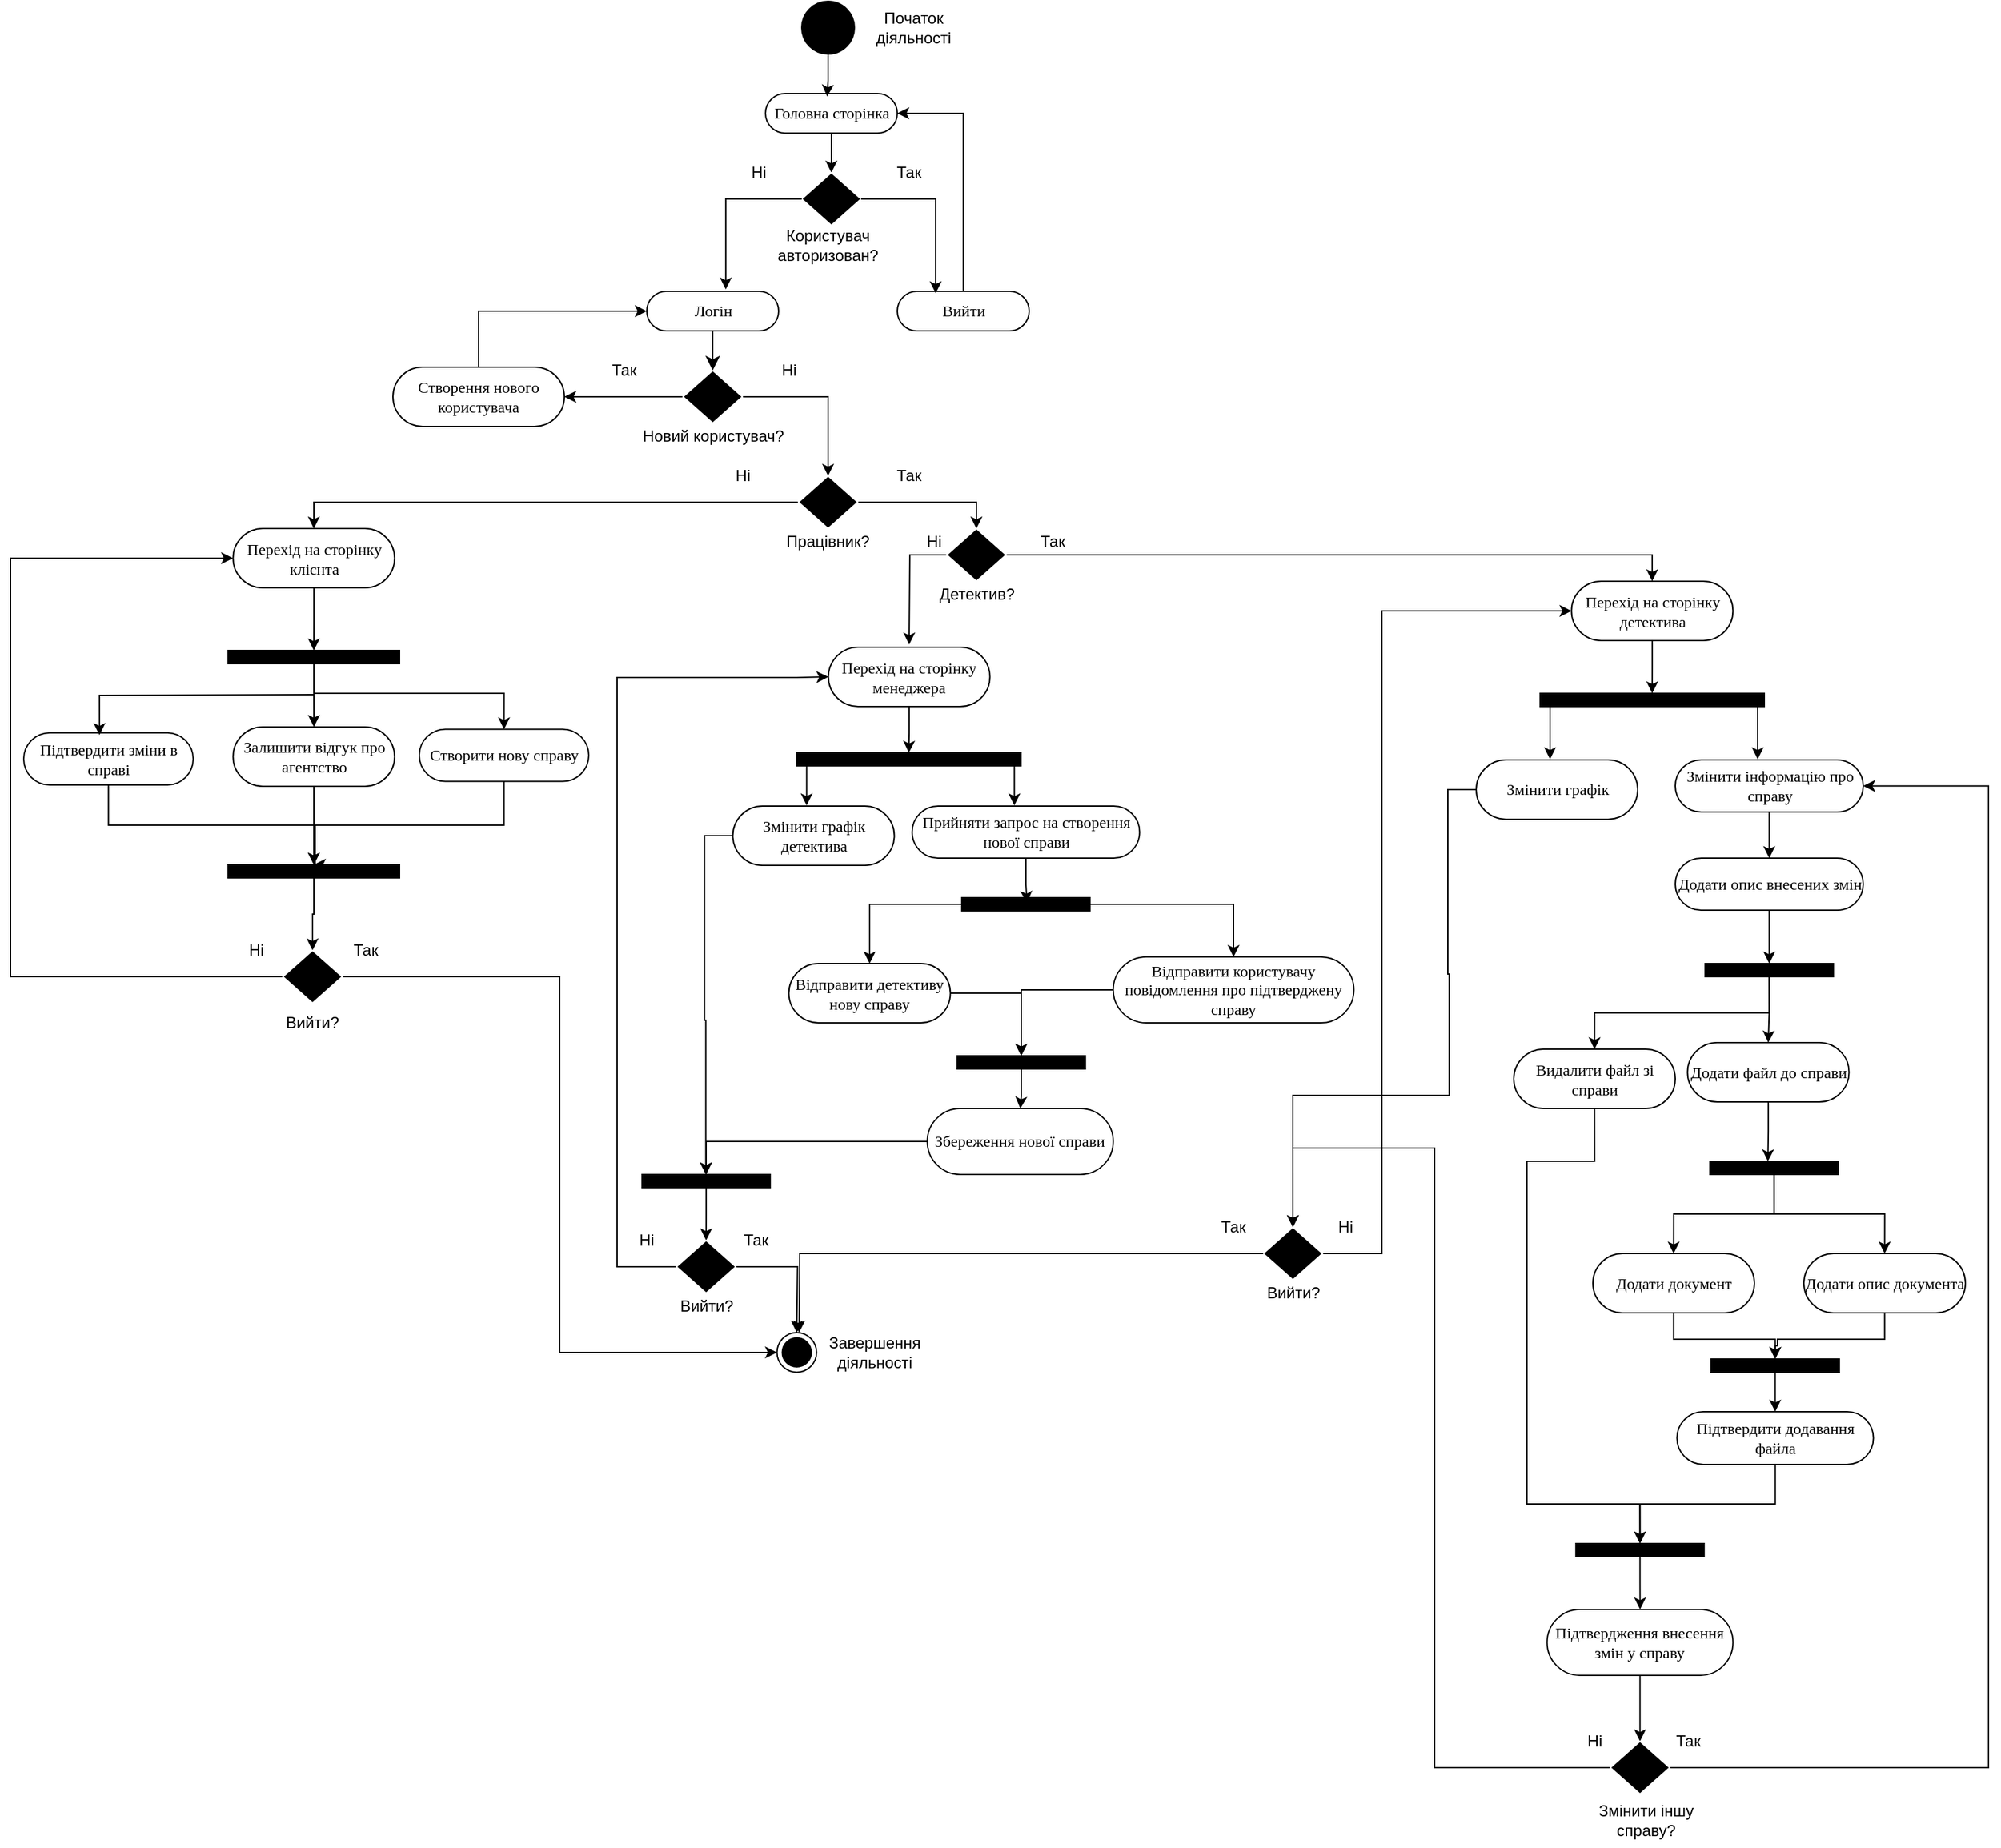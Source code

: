 <mxfile version="24.8.3">
  <diagram name="Page-1" id="0783ab3e-0a74-02c8-0abd-f7b4e66b4bec">
    <mxGraphModel dx="2045" dy="645" grid="1" gridSize="10" guides="1" tooltips="1" connect="1" arrows="1" fold="1" page="1" pageScale="1" pageWidth="850" pageHeight="1100" background="none" math="0" shadow="0">
      <root>
        <mxCell id="0" />
        <mxCell id="1" parent="0" />
        <mxCell id="qV8y6y5Pa5aJ0l34UHgQ-83" style="edgeStyle=orthogonalEdgeStyle;rounded=0;orthogonalLoop=1;jettySize=auto;html=1;entryX=0.5;entryY=0;entryDx=0;entryDy=0;" edge="1" parent="1" source="qV8y6y5Pa5aJ0l34UHgQ-4" target="qV8y6y5Pa5aJ0l34UHgQ-81">
          <mxGeometry relative="1" as="geometry" />
        </mxCell>
        <mxCell id="qV8y6y5Pa5aJ0l34UHgQ-85" style="edgeStyle=orthogonalEdgeStyle;rounded=0;orthogonalLoop=1;jettySize=auto;html=1;entryX=0.5;entryY=0;entryDx=0;entryDy=0;" edge="1" parent="1" source="qV8y6y5Pa5aJ0l34UHgQ-4" target="qV8y6y5Pa5aJ0l34UHgQ-84">
          <mxGeometry relative="1" as="geometry" />
        </mxCell>
        <mxCell id="qV8y6y5Pa5aJ0l34UHgQ-4" value="" style="whiteSpace=wrap;html=1;rounded=0;shadow=0;comic=0;labelBackgroundColor=none;strokeWidth=1;fillColor=#000000;fontFamily=Verdana;fontSize=12;align=center;rotation=0;" vertex="1" parent="1">
          <mxGeometry x="501.38" y="680" width="97.25" height="10" as="geometry" />
        </mxCell>
        <mxCell id="qV8y6y5Pa5aJ0l34UHgQ-24" value="" style="ellipse;whiteSpace=wrap;html=1;rounded=0;shadow=0;comic=0;labelBackgroundColor=none;strokeWidth=1;fillColor=#000000;fontFamily=Verdana;fontSize=12;align=center;" vertex="1" parent="1">
          <mxGeometry x="380" width="40" height="40" as="geometry" />
        </mxCell>
        <mxCell id="qV8y6y5Pa5aJ0l34UHgQ-25" value="Логін" style="rounded=1;whiteSpace=wrap;html=1;shadow=0;comic=0;labelBackgroundColor=none;strokeWidth=1;fontFamily=Verdana;fontSize=12;align=center;arcSize=50;" vertex="1" parent="1">
          <mxGeometry x="262.5" y="220" width="100" height="30" as="geometry" />
        </mxCell>
        <mxCell id="qV8y6y5Pa5aJ0l34UHgQ-59" style="edgeStyle=orthogonalEdgeStyle;rounded=0;orthogonalLoop=1;jettySize=auto;html=1;entryX=1;entryY=0.5;entryDx=0;entryDy=0;endArrow=classic;endFill=1;" edge="1" parent="1" source="qV8y6y5Pa5aJ0l34UHgQ-30" target="qV8y6y5Pa5aJ0l34UHgQ-58">
          <mxGeometry relative="1" as="geometry" />
        </mxCell>
        <mxCell id="qV8y6y5Pa5aJ0l34UHgQ-62" style="edgeStyle=orthogonalEdgeStyle;rounded=0;orthogonalLoop=1;jettySize=auto;html=1;entryX=0.5;entryY=0;entryDx=0;entryDy=0;" edge="1" parent="1" source="qV8y6y5Pa5aJ0l34UHgQ-30" target="qV8y6y5Pa5aJ0l34UHgQ-57">
          <mxGeometry relative="1" as="geometry" />
        </mxCell>
        <mxCell id="qV8y6y5Pa5aJ0l34UHgQ-30" value="" style="rhombus;whiteSpace=wrap;html=1;fillColor=#000000;strokeColor=#FFFFFF;" vertex="1" parent="1">
          <mxGeometry x="290" y="280" width="45" height="40" as="geometry" />
        </mxCell>
        <mxCell id="qV8y6y5Pa5aJ0l34UHgQ-35" value="" style="edgeStyle=segmentEdgeStyle;endArrow=classic;html=1;curved=0;rounded=0;endSize=8;startSize=8;endFill=1;entryX=0.5;entryY=0;entryDx=0;entryDy=0;exitX=0.5;exitY=1;exitDx=0;exitDy=0;" edge="1" parent="1" source="qV8y6y5Pa5aJ0l34UHgQ-25" target="qV8y6y5Pa5aJ0l34UHgQ-30">
          <mxGeometry width="50" height="50" relative="1" as="geometry">
            <mxPoint x="420" y="160" as="sourcePoint" />
            <mxPoint x="420" y="220" as="targetPoint" />
          </mxGeometry>
        </mxCell>
        <mxCell id="qV8y6y5Pa5aJ0l34UHgQ-36" value="Новий користувач?" style="rounded=0;whiteSpace=wrap;html=1;fillColor=none;strokeColor=none;" vertex="1" parent="1">
          <mxGeometry x="257.5" y="320" width="110" height="20" as="geometry" />
        </mxCell>
        <mxCell id="qV8y6y5Pa5aJ0l34UHgQ-52" style="edgeStyle=orthogonalEdgeStyle;rounded=0;orthogonalLoop=1;jettySize=auto;html=1;entryX=0.5;entryY=0;entryDx=0;entryDy=0;" edge="1" parent="1" source="qV8y6y5Pa5aJ0l34UHgQ-38" target="qV8y6y5Pa5aJ0l34UHgQ-46">
          <mxGeometry relative="1" as="geometry" />
        </mxCell>
        <mxCell id="qV8y6y5Pa5aJ0l34UHgQ-38" value="Головна сторінка" style="rounded=1;whiteSpace=wrap;html=1;shadow=0;comic=0;labelBackgroundColor=none;strokeWidth=1;fontFamily=Verdana;fontSize=12;align=center;arcSize=50;" vertex="1" parent="1">
          <mxGeometry x="352.5" y="70" width="100" height="30" as="geometry" />
        </mxCell>
        <mxCell id="qV8y6y5Pa5aJ0l34UHgQ-41" style="edgeStyle=orthogonalEdgeStyle;rounded=0;orthogonalLoop=1;jettySize=auto;html=1;entryX=0.468;entryY=0.076;entryDx=0;entryDy=0;entryPerimeter=0;endArrow=classic;endFill=1;" edge="1" parent="1" source="qV8y6y5Pa5aJ0l34UHgQ-24" target="qV8y6y5Pa5aJ0l34UHgQ-38">
          <mxGeometry relative="1" as="geometry" />
        </mxCell>
        <mxCell id="qV8y6y5Pa5aJ0l34UHgQ-43" style="edgeStyle=orthogonalEdgeStyle;rounded=0;orthogonalLoop=1;jettySize=auto;html=1;entryX=1;entryY=0.5;entryDx=0;entryDy=0;endArrow=classic;endFill=1;" edge="1" parent="1" source="qV8y6y5Pa5aJ0l34UHgQ-42" target="qV8y6y5Pa5aJ0l34UHgQ-38">
          <mxGeometry relative="1" as="geometry" />
        </mxCell>
        <mxCell id="qV8y6y5Pa5aJ0l34UHgQ-42" value="Вийти" style="rounded=1;whiteSpace=wrap;html=1;shadow=0;comic=0;labelBackgroundColor=none;strokeWidth=1;fontFamily=Verdana;fontSize=12;align=center;arcSize=50;" vertex="1" parent="1">
          <mxGeometry x="452.5" y="220" width="100" height="30" as="geometry" />
        </mxCell>
        <mxCell id="qV8y6y5Pa5aJ0l34UHgQ-46" value="" style="rhombus;whiteSpace=wrap;html=1;fillColor=#000000;strokeColor=#FFFFFF;" vertex="1" parent="1">
          <mxGeometry x="380" y="130" width="45" height="40" as="geometry" />
        </mxCell>
        <mxCell id="qV8y6y5Pa5aJ0l34UHgQ-47" value="Користувач авторизован?" style="rounded=0;whiteSpace=wrap;html=1;fillColor=none;strokeColor=none;" vertex="1" parent="1">
          <mxGeometry x="345" y="170" width="110" height="30" as="geometry" />
        </mxCell>
        <mxCell id="qV8y6y5Pa5aJ0l34UHgQ-50" style="edgeStyle=orthogonalEdgeStyle;rounded=0;orthogonalLoop=1;jettySize=auto;html=1;entryX=0.291;entryY=0.048;entryDx=0;entryDy=0;entryPerimeter=0;" edge="1" parent="1" source="qV8y6y5Pa5aJ0l34UHgQ-46" target="qV8y6y5Pa5aJ0l34UHgQ-42">
          <mxGeometry relative="1" as="geometry" />
        </mxCell>
        <mxCell id="qV8y6y5Pa5aJ0l34UHgQ-51" style="edgeStyle=orthogonalEdgeStyle;rounded=0;orthogonalLoop=1;jettySize=auto;html=1;exitX=0;exitY=0.5;exitDx=0;exitDy=0;entryX=0.599;entryY=-0.048;entryDx=0;entryDy=0;entryPerimeter=0;" edge="1" parent="1" source="qV8y6y5Pa5aJ0l34UHgQ-46" target="qV8y6y5Pa5aJ0l34UHgQ-25">
          <mxGeometry relative="1" as="geometry" />
        </mxCell>
        <mxCell id="qV8y6y5Pa5aJ0l34UHgQ-53" value="Так" style="rounded=0;whiteSpace=wrap;html=1;fillColor=none;strokeColor=none;" vertex="1" parent="1">
          <mxGeometry x="227.5" y="270" width="35" height="20" as="geometry" />
        </mxCell>
        <mxCell id="qV8y6y5Pa5aJ0l34UHgQ-56" value="Ні" style="rounded=0;whiteSpace=wrap;html=1;fillColor=none;strokeColor=none;" vertex="1" parent="1">
          <mxGeometry x="330" y="120" width="35" height="20" as="geometry" />
        </mxCell>
        <mxCell id="qV8y6y5Pa5aJ0l34UHgQ-67" style="edgeStyle=orthogonalEdgeStyle;rounded=0;orthogonalLoop=1;jettySize=auto;html=1;entryX=0.5;entryY=0;entryDx=0;entryDy=0;" edge="1" parent="1" source="qV8y6y5Pa5aJ0l34UHgQ-57" target="qV8y6y5Pa5aJ0l34UHgQ-66">
          <mxGeometry relative="1" as="geometry" />
        </mxCell>
        <mxCell id="qV8y6y5Pa5aJ0l34UHgQ-116" style="edgeStyle=orthogonalEdgeStyle;rounded=0;orthogonalLoop=1;jettySize=auto;html=1;entryX=0.5;entryY=0;entryDx=0;entryDy=0;" edge="1" parent="1" source="qV8y6y5Pa5aJ0l34UHgQ-57" target="qV8y6y5Pa5aJ0l34UHgQ-121">
          <mxGeometry relative="1" as="geometry">
            <mxPoint x="-105" y="420" as="targetPoint" />
          </mxGeometry>
        </mxCell>
        <mxCell id="qV8y6y5Pa5aJ0l34UHgQ-57" value="" style="rhombus;whiteSpace=wrap;html=1;fillColor=#000000;strokeColor=#FFFFFF;" vertex="1" parent="1">
          <mxGeometry x="377.5" y="360" width="45" height="40" as="geometry" />
        </mxCell>
        <mxCell id="qV8y6y5Pa5aJ0l34UHgQ-65" style="edgeStyle=orthogonalEdgeStyle;rounded=0;orthogonalLoop=1;jettySize=auto;html=1;entryX=0;entryY=0.5;entryDx=0;entryDy=0;" edge="1" parent="1" source="qV8y6y5Pa5aJ0l34UHgQ-58" target="qV8y6y5Pa5aJ0l34UHgQ-25">
          <mxGeometry relative="1" as="geometry">
            <Array as="points">
              <mxPoint x="135" y="235" />
            </Array>
          </mxGeometry>
        </mxCell>
        <mxCell id="qV8y6y5Pa5aJ0l34UHgQ-58" value="Створення нового користувача" style="rounded=1;whiteSpace=wrap;html=1;shadow=0;comic=0;labelBackgroundColor=none;strokeWidth=1;fontFamily=Verdana;fontSize=12;align=center;arcSize=50;" vertex="1" parent="1">
          <mxGeometry x="70" y="277.5" width="130" height="45" as="geometry" />
        </mxCell>
        <mxCell id="qV8y6y5Pa5aJ0l34UHgQ-60" value="Так" style="rounded=0;whiteSpace=wrap;html=1;fillColor=none;strokeColor=none;" vertex="1" parent="1">
          <mxGeometry x="444" y="120" width="35" height="20" as="geometry" />
        </mxCell>
        <mxCell id="qV8y6y5Pa5aJ0l34UHgQ-61" value="Ні" style="rounded=0;whiteSpace=wrap;html=1;fillColor=none;strokeColor=none;" vertex="1" parent="1">
          <mxGeometry x="352.5" y="270" width="35" height="20" as="geometry" />
        </mxCell>
        <mxCell id="qV8y6y5Pa5aJ0l34UHgQ-63" value="Працівник?" style="rounded=0;whiteSpace=wrap;html=1;fillColor=none;strokeColor=none;" vertex="1" parent="1">
          <mxGeometry x="345" y="400" width="110" height="20" as="geometry" />
        </mxCell>
        <mxCell id="qV8y6y5Pa5aJ0l34UHgQ-74" style="edgeStyle=orthogonalEdgeStyle;rounded=0;orthogonalLoop=1;jettySize=auto;html=1;exitX=0;exitY=0.5;exitDx=0;exitDy=0;entryX=0.5;entryY=0;entryDx=0;entryDy=0;" edge="1" parent="1" source="qV8y6y5Pa5aJ0l34UHgQ-66">
          <mxGeometry relative="1" as="geometry">
            <mxPoint x="461.5" y="488" as="targetPoint" />
          </mxGeometry>
        </mxCell>
        <mxCell id="qV8y6y5Pa5aJ0l34UHgQ-126" style="edgeStyle=orthogonalEdgeStyle;rounded=0;orthogonalLoop=1;jettySize=auto;html=1;exitX=1;exitY=0.5;exitDx=0;exitDy=0;entryX=0.5;entryY=0;entryDx=0;entryDy=0;" edge="1" parent="1" source="qV8y6y5Pa5aJ0l34UHgQ-66" target="qV8y6y5Pa5aJ0l34UHgQ-125">
          <mxGeometry relative="1" as="geometry" />
        </mxCell>
        <mxCell id="qV8y6y5Pa5aJ0l34UHgQ-66" value="" style="rhombus;whiteSpace=wrap;html=1;fillColor=#000000;strokeColor=#FFFFFF;" vertex="1" parent="1">
          <mxGeometry x="490" y="400" width="45" height="40" as="geometry" />
        </mxCell>
        <mxCell id="qV8y6y5Pa5aJ0l34UHgQ-68" value="Детектив?" style="rounded=0;whiteSpace=wrap;html=1;fillColor=none;strokeColor=none;" vertex="1" parent="1">
          <mxGeometry x="457.5" y="440" width="110" height="20" as="geometry" />
        </mxCell>
        <mxCell id="qV8y6y5Pa5aJ0l34UHgQ-70" value="Так" style="rounded=0;whiteSpace=wrap;html=1;fillColor=none;strokeColor=none;" vertex="1" parent="1">
          <mxGeometry x="444" y="350" width="35" height="20" as="geometry" />
        </mxCell>
        <mxCell id="qV8y6y5Pa5aJ0l34UHgQ-71" value="Ні" style="rounded=0;whiteSpace=wrap;html=1;fillColor=none;strokeColor=none;" vertex="1" parent="1">
          <mxGeometry x="317.5" y="350" width="35" height="20" as="geometry" />
        </mxCell>
        <mxCell id="qV8y6y5Pa5aJ0l34UHgQ-72" value="Ні" style="rounded=0;whiteSpace=wrap;html=1;fillColor=none;strokeColor=none;" vertex="1" parent="1">
          <mxGeometry x="462.88" y="400" width="35" height="20" as="geometry" />
        </mxCell>
        <mxCell id="qV8y6y5Pa5aJ0l34UHgQ-73" value="Так" style="rounded=0;whiteSpace=wrap;html=1;fillColor=none;strokeColor=none;" vertex="1" parent="1">
          <mxGeometry x="552.5" y="400" width="35" height="20" as="geometry" />
        </mxCell>
        <mxCell id="qV8y6y5Pa5aJ0l34UHgQ-76" value="" style="endArrow=classic;html=1;rounded=0;" edge="1" parent="1">
          <mxGeometry width="50" height="50" relative="1" as="geometry">
            <mxPoint x="383.75" y="570" as="sourcePoint" />
            <mxPoint x="383.75" y="610" as="targetPoint" />
          </mxGeometry>
        </mxCell>
        <mxCell id="qV8y6y5Pa5aJ0l34UHgQ-77" value="" style="endArrow=classic;html=1;rounded=0;" edge="1" parent="1">
          <mxGeometry width="50" height="50" relative="1" as="geometry">
            <mxPoint x="541.25" y="570" as="sourcePoint" />
            <mxPoint x="541.25" y="610" as="targetPoint" />
          </mxGeometry>
        </mxCell>
        <mxCell id="qV8y6y5Pa5aJ0l34UHgQ-78" value="Прийняти запрос на створення нової справи" style="rounded=1;whiteSpace=wrap;html=1;shadow=0;comic=0;labelBackgroundColor=none;strokeWidth=1;fontFamily=Verdana;fontSize=12;align=center;arcSize=50;" vertex="1" parent="1">
          <mxGeometry x="463.75" y="610.5" width="172.5" height="39.5" as="geometry" />
        </mxCell>
        <mxCell id="qV8y6y5Pa5aJ0l34UHgQ-105" style="edgeStyle=orthogonalEdgeStyle;rounded=0;orthogonalLoop=1;jettySize=auto;html=1;" edge="1" parent="1" source="qV8y6y5Pa5aJ0l34UHgQ-80" target="qV8y6y5Pa5aJ0l34UHgQ-102">
          <mxGeometry relative="1" as="geometry">
            <Array as="points">
              <mxPoint x="306.25" y="633" />
              <mxPoint x="306.25" y="773" />
              <mxPoint x="307.25" y="773" />
            </Array>
          </mxGeometry>
        </mxCell>
        <mxCell id="qV8y6y5Pa5aJ0l34UHgQ-80" value="Змінити графік детектива" style="rounded=1;whiteSpace=wrap;html=1;shadow=0;comic=0;labelBackgroundColor=none;strokeWidth=1;fontFamily=Verdana;fontSize=12;align=center;arcSize=50;" vertex="1" parent="1">
          <mxGeometry x="327.75" y="610.5" width="122.5" height="45" as="geometry" />
        </mxCell>
        <mxCell id="qV8y6y5Pa5aJ0l34UHgQ-88" style="edgeStyle=orthogonalEdgeStyle;rounded=0;orthogonalLoop=1;jettySize=auto;html=1;entryX=0.5;entryY=0;entryDx=0;entryDy=0;" edge="1" parent="1" source="qV8y6y5Pa5aJ0l34UHgQ-81" target="qV8y6y5Pa5aJ0l34UHgQ-87">
          <mxGeometry relative="1" as="geometry" />
        </mxCell>
        <mxCell id="qV8y6y5Pa5aJ0l34UHgQ-81" value="Відправити детективу нову справу" style="rounded=1;whiteSpace=wrap;html=1;shadow=0;comic=0;labelBackgroundColor=none;strokeWidth=1;fontFamily=Verdana;fontSize=12;align=center;arcSize=50;" vertex="1" parent="1">
          <mxGeometry x="370.25" y="730" width="122.5" height="45" as="geometry" />
        </mxCell>
        <mxCell id="qV8y6y5Pa5aJ0l34UHgQ-82" style="edgeStyle=orthogonalEdgeStyle;rounded=0;orthogonalLoop=1;jettySize=auto;html=1;entryX=0.508;entryY=0.4;entryDx=0;entryDy=0;entryPerimeter=0;" edge="1" parent="1" source="qV8y6y5Pa5aJ0l34UHgQ-78" target="qV8y6y5Pa5aJ0l34UHgQ-4">
          <mxGeometry relative="1" as="geometry" />
        </mxCell>
        <mxCell id="qV8y6y5Pa5aJ0l34UHgQ-90" style="edgeStyle=orthogonalEdgeStyle;rounded=0;orthogonalLoop=1;jettySize=auto;html=1;entryX=0.5;entryY=0;entryDx=0;entryDy=0;" edge="1" parent="1" source="qV8y6y5Pa5aJ0l34UHgQ-84" target="qV8y6y5Pa5aJ0l34UHgQ-87">
          <mxGeometry relative="1" as="geometry" />
        </mxCell>
        <mxCell id="qV8y6y5Pa5aJ0l34UHgQ-84" value="Відправити користувачу повідомлення про підтверджену справу" style="rounded=1;whiteSpace=wrap;html=1;shadow=0;comic=0;labelBackgroundColor=none;strokeWidth=1;fontFamily=Verdana;fontSize=12;align=center;arcSize=50;" vertex="1" parent="1">
          <mxGeometry x="616.25" y="725" width="182.5" height="50" as="geometry" />
        </mxCell>
        <mxCell id="qV8y6y5Pa5aJ0l34UHgQ-97" style="edgeStyle=orthogonalEdgeStyle;rounded=0;orthogonalLoop=1;jettySize=auto;html=1;entryX=0.5;entryY=0;entryDx=0;entryDy=0;" edge="1" parent="1" source="qV8y6y5Pa5aJ0l34UHgQ-102" target="qV8y6y5Pa5aJ0l34UHgQ-93">
          <mxGeometry relative="1" as="geometry" />
        </mxCell>
        <mxCell id="qV8y6y5Pa5aJ0l34UHgQ-86" value="Збереження нової справи" style="rounded=1;whiteSpace=wrap;html=1;shadow=0;comic=0;labelBackgroundColor=none;strokeWidth=1;fontFamily=Verdana;fontSize=12;align=center;arcSize=50;" vertex="1" parent="1">
          <mxGeometry x="475.25" y="840" width="141" height="50" as="geometry" />
        </mxCell>
        <mxCell id="qV8y6y5Pa5aJ0l34UHgQ-91" style="edgeStyle=orthogonalEdgeStyle;rounded=0;orthogonalLoop=1;jettySize=auto;html=1;" edge="1" parent="1" source="qV8y6y5Pa5aJ0l34UHgQ-87" target="qV8y6y5Pa5aJ0l34UHgQ-86">
          <mxGeometry relative="1" as="geometry" />
        </mxCell>
        <mxCell id="qV8y6y5Pa5aJ0l34UHgQ-87" value="" style="whiteSpace=wrap;html=1;rounded=0;shadow=0;comic=0;labelBackgroundColor=none;strokeWidth=1;fillColor=#000000;fontFamily=Verdana;fontSize=12;align=center;rotation=0;" vertex="1" parent="1">
          <mxGeometry x="497.88" y="800" width="97.25" height="10" as="geometry" />
        </mxCell>
        <mxCell id="qV8y6y5Pa5aJ0l34UHgQ-98" style="edgeStyle=orthogonalEdgeStyle;rounded=0;orthogonalLoop=1;jettySize=auto;html=1;" edge="1" parent="1" source="qV8y6y5Pa5aJ0l34UHgQ-93">
          <mxGeometry relative="1" as="geometry">
            <mxPoint x="376.25" y="1010" as="targetPoint" />
          </mxGeometry>
        </mxCell>
        <mxCell id="qV8y6y5Pa5aJ0l34UHgQ-109" style="edgeStyle=orthogonalEdgeStyle;rounded=0;orthogonalLoop=1;jettySize=auto;html=1;exitX=0;exitY=0.5;exitDx=0;exitDy=0;entryX=0;entryY=0.5;entryDx=0;entryDy=0;" edge="1" parent="1" source="qV8y6y5Pa5aJ0l34UHgQ-93" target="qV8y6y5Pa5aJ0l34UHgQ-117">
          <mxGeometry relative="1" as="geometry">
            <mxPoint x="186.25" y="580" as="targetPoint" />
            <Array as="points">
              <mxPoint x="240" y="960" />
              <mxPoint x="240" y="513" />
              <mxPoint x="376" y="513" />
            </Array>
          </mxGeometry>
        </mxCell>
        <mxCell id="qV8y6y5Pa5aJ0l34UHgQ-93" value="" style="rhombus;whiteSpace=wrap;html=1;fillColor=#000000;strokeColor=#FFFFFF;" vertex="1" parent="1">
          <mxGeometry x="285.01" y="940" width="45" height="40" as="geometry" />
        </mxCell>
        <mxCell id="qV8y6y5Pa5aJ0l34UHgQ-94" value="Вийти?" style="rounded=0;whiteSpace=wrap;html=1;fillColor=none;strokeColor=none;" vertex="1" parent="1">
          <mxGeometry x="280" y="980" width="56.25" height="20" as="geometry" />
        </mxCell>
        <mxCell id="qV8y6y5Pa5aJ0l34UHgQ-100" value="" style="whiteSpace=wrap;html=1;rounded=0;shadow=0;comic=0;labelBackgroundColor=none;strokeWidth=1;fillColor=#000000;fontFamily=Verdana;fontSize=12;align=center;rotation=0;" vertex="1" parent="1">
          <mxGeometry x="376.25" y="570" width="170" height="10" as="geometry" />
        </mxCell>
        <mxCell id="qV8y6y5Pa5aJ0l34UHgQ-103" value="" style="edgeStyle=orthogonalEdgeStyle;rounded=0;orthogonalLoop=1;jettySize=auto;html=1;entryX=0.5;entryY=0;entryDx=0;entryDy=0;" edge="1" parent="1" source="qV8y6y5Pa5aJ0l34UHgQ-86" target="qV8y6y5Pa5aJ0l34UHgQ-102">
          <mxGeometry relative="1" as="geometry">
            <mxPoint x="475.25" y="865" as="sourcePoint" />
            <mxPoint x="307.25" y="940" as="targetPoint" />
          </mxGeometry>
        </mxCell>
        <mxCell id="qV8y6y5Pa5aJ0l34UHgQ-102" value="" style="whiteSpace=wrap;html=1;rounded=0;shadow=0;comic=0;labelBackgroundColor=none;strokeWidth=1;fillColor=#000000;fontFamily=Verdana;fontSize=12;align=center;rotation=0;" vertex="1" parent="1">
          <mxGeometry x="258.88" y="890" width="97.25" height="10" as="geometry" />
        </mxCell>
        <mxCell id="qV8y6y5Pa5aJ0l34UHgQ-106" value="Так" style="rounded=0;whiteSpace=wrap;html=1;fillColor=none;strokeColor=none;" vertex="1" parent="1">
          <mxGeometry x="327.75" y="930" width="35" height="20" as="geometry" />
        </mxCell>
        <mxCell id="qV8y6y5Pa5aJ0l34UHgQ-107" value="Ні" style="rounded=0;whiteSpace=wrap;html=1;fillColor=none;strokeColor=none;" vertex="1" parent="1">
          <mxGeometry x="245" y="930" width="35" height="20" as="geometry" />
        </mxCell>
        <mxCell id="qV8y6y5Pa5aJ0l34UHgQ-111" value="" style="ellipse;html=1;shape=endState;fillColor=#000000;strokeColor=#000000;" vertex="1" parent="1">
          <mxGeometry x="361.25" y="1010" width="30" height="30" as="geometry" />
        </mxCell>
        <mxCell id="qV8y6y5Pa5aJ0l34UHgQ-113" value="Початок діяльності" style="rounded=0;whiteSpace=wrap;html=1;fillColor=none;strokeColor=none;" vertex="1" parent="1">
          <mxGeometry x="430" y="5" width="70" height="30" as="geometry" />
        </mxCell>
        <mxCell id="qV8y6y5Pa5aJ0l34UHgQ-114" value="Завершення діяльності" style="rounded=0;whiteSpace=wrap;html=1;fillColor=none;strokeColor=none;" vertex="1" parent="1">
          <mxGeometry x="393.75" y="1010" width="82.5" height="30" as="geometry" />
        </mxCell>
        <mxCell id="qV8y6y5Pa5aJ0l34UHgQ-118" style="edgeStyle=orthogonalEdgeStyle;rounded=0;orthogonalLoop=1;jettySize=auto;html=1;entryX=0.5;entryY=0;entryDx=0;entryDy=0;" edge="1" parent="1" source="qV8y6y5Pa5aJ0l34UHgQ-117" target="qV8y6y5Pa5aJ0l34UHgQ-100">
          <mxGeometry relative="1" as="geometry" />
        </mxCell>
        <mxCell id="qV8y6y5Pa5aJ0l34UHgQ-117" value="Перехід на сторінку менеджера" style="rounded=1;whiteSpace=wrap;html=1;shadow=0;comic=0;labelBackgroundColor=none;strokeWidth=1;fontFamily=Verdana;fontSize=12;align=center;arcSize=50;" vertex="1" parent="1">
          <mxGeometry x="400.25" y="490" width="122.5" height="45" as="geometry" />
        </mxCell>
        <mxCell id="qV8y6y5Pa5aJ0l34UHgQ-147" style="edgeStyle=orthogonalEdgeStyle;rounded=0;orthogonalLoop=1;jettySize=auto;html=1;entryX=0.5;entryY=0;entryDx=0;entryDy=0;" edge="1" parent="1" source="qV8y6y5Pa5aJ0l34UHgQ-121" target="qV8y6y5Pa5aJ0l34UHgQ-131">
          <mxGeometry relative="1" as="geometry" />
        </mxCell>
        <mxCell id="qV8y6y5Pa5aJ0l34UHgQ-121" value="Перехід на сторінку клієнта" style="rounded=1;whiteSpace=wrap;html=1;shadow=0;comic=0;labelBackgroundColor=none;strokeWidth=1;fontFamily=Verdana;fontSize=12;align=center;arcSize=50;" vertex="1" parent="1">
          <mxGeometry x="-51.25" y="400" width="122.5" height="45" as="geometry" />
        </mxCell>
        <mxCell id="qV8y6y5Pa5aJ0l34UHgQ-123" value="" style="whiteSpace=wrap;html=1;rounded=0;shadow=0;comic=0;labelBackgroundColor=none;strokeWidth=1;fillColor=#000000;fontFamily=Verdana;fontSize=12;align=center;rotation=0;" vertex="1" parent="1">
          <mxGeometry x="940" y="525" width="170" height="10" as="geometry" />
        </mxCell>
        <mxCell id="qV8y6y5Pa5aJ0l34UHgQ-124" style="edgeStyle=orthogonalEdgeStyle;rounded=0;orthogonalLoop=1;jettySize=auto;html=1;entryX=0.5;entryY=0;entryDx=0;entryDy=0;" edge="1" parent="1" source="qV8y6y5Pa5aJ0l34UHgQ-125" target="qV8y6y5Pa5aJ0l34UHgQ-123">
          <mxGeometry relative="1" as="geometry" />
        </mxCell>
        <mxCell id="qV8y6y5Pa5aJ0l34UHgQ-125" value="Перехід на сторінку детектива" style="rounded=1;whiteSpace=wrap;html=1;shadow=0;comic=0;labelBackgroundColor=none;strokeWidth=1;fontFamily=Verdana;fontSize=12;align=center;arcSize=50;" vertex="1" parent="1">
          <mxGeometry x="963.75" y="440" width="122.5" height="45" as="geometry" />
        </mxCell>
        <mxCell id="qV8y6y5Pa5aJ0l34UHgQ-153" style="edgeStyle=orthogonalEdgeStyle;rounded=0;orthogonalLoop=1;jettySize=auto;html=1;" edge="1" parent="1" source="qV8y6y5Pa5aJ0l34UHgQ-129">
          <mxGeometry relative="1" as="geometry">
            <mxPoint x="10" y="655" as="targetPoint" />
            <Array as="points">
              <mxPoint x="154" y="625" />
              <mxPoint x="11" y="625" />
              <mxPoint x="11" y="655" />
            </Array>
          </mxGeometry>
        </mxCell>
        <mxCell id="qV8y6y5Pa5aJ0l34UHgQ-129" value="Створити нову справу" style="rounded=1;whiteSpace=wrap;html=1;shadow=0;comic=0;labelBackgroundColor=none;strokeWidth=1;fontFamily=Verdana;fontSize=12;align=center;arcSize=50;" vertex="1" parent="1">
          <mxGeometry x="90" y="552.25" width="128.5" height="39.5" as="geometry" />
        </mxCell>
        <mxCell id="qV8y6y5Pa5aJ0l34UHgQ-150" style="edgeStyle=orthogonalEdgeStyle;rounded=0;orthogonalLoop=1;jettySize=auto;html=1;exitX=0.5;exitY=1;exitDx=0;exitDy=0;entryX=0.5;entryY=0;entryDx=0;entryDy=0;" edge="1" parent="1" source="qV8y6y5Pa5aJ0l34UHgQ-130" target="qV8y6y5Pa5aJ0l34UHgQ-135">
          <mxGeometry relative="1" as="geometry" />
        </mxCell>
        <mxCell id="qV8y6y5Pa5aJ0l34UHgQ-130" value="Залишити відгук про агентство" style="rounded=1;whiteSpace=wrap;html=1;shadow=0;comic=0;labelBackgroundColor=none;strokeWidth=1;fontFamily=Verdana;fontSize=12;align=center;arcSize=50;" vertex="1" parent="1">
          <mxGeometry x="-51.25" y="550.5" width="122.5" height="45" as="geometry" />
        </mxCell>
        <mxCell id="qV8y6y5Pa5aJ0l34UHgQ-139" style="edgeStyle=orthogonalEdgeStyle;rounded=0;orthogonalLoop=1;jettySize=auto;html=1;" edge="1" parent="1" source="qV8y6y5Pa5aJ0l34UHgQ-131" target="qV8y6y5Pa5aJ0l34UHgQ-130">
          <mxGeometry relative="1" as="geometry" />
        </mxCell>
        <mxCell id="qV8y6y5Pa5aJ0l34UHgQ-142" style="edgeStyle=orthogonalEdgeStyle;rounded=0;orthogonalLoop=1;jettySize=auto;html=1;entryX=0.5;entryY=0;entryDx=0;entryDy=0;" edge="1" parent="1" source="qV8y6y5Pa5aJ0l34UHgQ-131" target="qV8y6y5Pa5aJ0l34UHgQ-129">
          <mxGeometry relative="1" as="geometry">
            <Array as="points">
              <mxPoint x="10" y="525" />
              <mxPoint x="154" y="525" />
            </Array>
          </mxGeometry>
        </mxCell>
        <mxCell id="qV8y6y5Pa5aJ0l34UHgQ-131" value="" style="whiteSpace=wrap;html=1;rounded=0;shadow=0;comic=0;labelBackgroundColor=none;strokeWidth=1;fillColor=#000000;fontFamily=Verdana;fontSize=12;align=center;rotation=0;" vertex="1" parent="1">
          <mxGeometry x="-55" y="492.5" width="130" height="10" as="geometry" />
        </mxCell>
        <mxCell id="qV8y6y5Pa5aJ0l34UHgQ-152" style="edgeStyle=orthogonalEdgeStyle;rounded=0;orthogonalLoop=1;jettySize=auto;html=1;entryX=0.5;entryY=0;entryDx=0;entryDy=0;" edge="1" parent="1" source="qV8y6y5Pa5aJ0l34UHgQ-134" target="qV8y6y5Pa5aJ0l34UHgQ-135">
          <mxGeometry relative="1" as="geometry">
            <Array as="points">
              <mxPoint x="-146" y="625" />
              <mxPoint x="10" y="625" />
            </Array>
          </mxGeometry>
        </mxCell>
        <mxCell id="qV8y6y5Pa5aJ0l34UHgQ-134" value="Підтвердити зміни в справі" style="rounded=1;whiteSpace=wrap;html=1;shadow=0;comic=0;labelBackgroundColor=none;strokeWidth=1;fontFamily=Verdana;fontSize=12;align=center;arcSize=50;" vertex="1" parent="1">
          <mxGeometry x="-210" y="555" width="128.5" height="39.5" as="geometry" />
        </mxCell>
        <mxCell id="qV8y6y5Pa5aJ0l34UHgQ-165" style="edgeStyle=orthogonalEdgeStyle;rounded=0;orthogonalLoop=1;jettySize=auto;html=1;entryX=0.5;entryY=0;entryDx=0;entryDy=0;" edge="1" parent="1" source="qV8y6y5Pa5aJ0l34UHgQ-135" target="qV8y6y5Pa5aJ0l34UHgQ-162">
          <mxGeometry relative="1" as="geometry" />
        </mxCell>
        <mxCell id="qV8y6y5Pa5aJ0l34UHgQ-135" value="" style="whiteSpace=wrap;html=1;rounded=0;shadow=0;comic=0;labelBackgroundColor=none;strokeWidth=1;fillColor=#000000;fontFamily=Verdana;fontSize=12;align=center;rotation=0;" vertex="1" parent="1">
          <mxGeometry x="-55" y="655" width="130" height="10" as="geometry" />
        </mxCell>
        <mxCell id="qV8y6y5Pa5aJ0l34UHgQ-141" style="edgeStyle=orthogonalEdgeStyle;rounded=0;orthogonalLoop=1;jettySize=auto;html=1;entryX=0.447;entryY=0.042;entryDx=0;entryDy=0;entryPerimeter=0;" edge="1" parent="1" target="qV8y6y5Pa5aJ0l34UHgQ-134">
          <mxGeometry relative="1" as="geometry">
            <mxPoint x="10" y="526" as="sourcePoint" />
          </mxGeometry>
        </mxCell>
        <mxCell id="qV8y6y5Pa5aJ0l34UHgQ-166" style="edgeStyle=orthogonalEdgeStyle;rounded=0;orthogonalLoop=1;jettySize=auto;html=1;entryX=0;entryY=0.5;entryDx=0;entryDy=0;" edge="1" parent="1" source="qV8y6y5Pa5aJ0l34UHgQ-162" target="qV8y6y5Pa5aJ0l34UHgQ-111">
          <mxGeometry relative="1" as="geometry" />
        </mxCell>
        <mxCell id="qV8y6y5Pa5aJ0l34UHgQ-167" style="edgeStyle=orthogonalEdgeStyle;rounded=0;orthogonalLoop=1;jettySize=auto;html=1;entryX=0;entryY=0.5;entryDx=0;entryDy=0;" edge="1" parent="1" source="qV8y6y5Pa5aJ0l34UHgQ-162" target="qV8y6y5Pa5aJ0l34UHgQ-121">
          <mxGeometry relative="1" as="geometry">
            <Array as="points">
              <mxPoint x="-220" y="740" />
              <mxPoint x="-220" y="423" />
            </Array>
          </mxGeometry>
        </mxCell>
        <mxCell id="qV8y6y5Pa5aJ0l34UHgQ-162" value="" style="rhombus;whiteSpace=wrap;html=1;fillColor=#000000;strokeColor=#FFFFFF;" vertex="1" parent="1">
          <mxGeometry x="-13.5" y="720" width="45" height="40" as="geometry" />
        </mxCell>
        <mxCell id="qV8y6y5Pa5aJ0l34UHgQ-163" value="Так" style="rounded=0;whiteSpace=wrap;html=1;fillColor=none;strokeColor=none;" vertex="1" parent="1">
          <mxGeometry x="31.5" y="710" width="35" height="20" as="geometry" />
        </mxCell>
        <mxCell id="qV8y6y5Pa5aJ0l34UHgQ-164" value="Ні" style="rounded=0;whiteSpace=wrap;html=1;fillColor=none;strokeColor=none;" vertex="1" parent="1">
          <mxGeometry x="-51.25" y="710" width="35" height="20" as="geometry" />
        </mxCell>
        <mxCell id="qV8y6y5Pa5aJ0l34UHgQ-168" value="Вийти?" style="rounded=0;whiteSpace=wrap;html=1;fillColor=none;strokeColor=none;" vertex="1" parent="1">
          <mxGeometry x="-19.13" y="765" width="56.25" height="20" as="geometry" />
        </mxCell>
        <mxCell id="qV8y6y5Pa5aJ0l34UHgQ-169" style="edgeStyle=orthogonalEdgeStyle;rounded=0;orthogonalLoop=1;jettySize=auto;html=1;entryX=0.5;entryY=0;entryDx=0;entryDy=0;exitX=0.5;exitY=1;exitDx=0;exitDy=0;" edge="1" parent="1" source="qV8y6y5Pa5aJ0l34UHgQ-171" target="qV8y6y5Pa5aJ0l34UHgQ-178">
          <mxGeometry relative="1" as="geometry" />
        </mxCell>
        <mxCell id="qV8y6y5Pa5aJ0l34UHgQ-198" style="edgeStyle=orthogonalEdgeStyle;rounded=0;orthogonalLoop=1;jettySize=auto;html=1;exitX=0.5;exitY=1;exitDx=0;exitDy=0;entryX=0.5;entryY=0;entryDx=0;entryDy=0;" edge="1" parent="1" source="qV8y6y5Pa5aJ0l34UHgQ-171" target="qV8y6y5Pa5aJ0l34UHgQ-188">
          <mxGeometry relative="1" as="geometry" />
        </mxCell>
        <mxCell id="qV8y6y5Pa5aJ0l34UHgQ-171" value="" style="whiteSpace=wrap;html=1;rounded=0;shadow=0;comic=0;labelBackgroundColor=none;strokeWidth=1;fillColor=#000000;fontFamily=Verdana;fontSize=12;align=center;rotation=0;" vertex="1" parent="1">
          <mxGeometry x="1065.14" y="730" width="97.25" height="10" as="geometry" />
        </mxCell>
        <mxCell id="qV8y6y5Pa5aJ0l34UHgQ-172" value="" style="endArrow=classic;html=1;rounded=0;" edge="1" parent="1">
          <mxGeometry width="50" height="50" relative="1" as="geometry">
            <mxPoint x="947.5" y="535" as="sourcePoint" />
            <mxPoint x="947.5" y="575" as="targetPoint" />
          </mxGeometry>
        </mxCell>
        <mxCell id="qV8y6y5Pa5aJ0l34UHgQ-173" value="" style="endArrow=classic;html=1;rounded=0;" edge="1" parent="1">
          <mxGeometry width="50" height="50" relative="1" as="geometry">
            <mxPoint x="1105" y="535" as="sourcePoint" />
            <mxPoint x="1105" y="575" as="targetPoint" />
          </mxGeometry>
        </mxCell>
        <mxCell id="qV8y6y5Pa5aJ0l34UHgQ-190" style="edgeStyle=orthogonalEdgeStyle;rounded=0;orthogonalLoop=1;jettySize=auto;html=1;entryX=0.5;entryY=0;entryDx=0;entryDy=0;" edge="1" parent="1" source="qV8y6y5Pa5aJ0l34UHgQ-174" target="qV8y6y5Pa5aJ0l34UHgQ-189">
          <mxGeometry relative="1" as="geometry" />
        </mxCell>
        <mxCell id="qV8y6y5Pa5aJ0l34UHgQ-174" value="Змінити інформацію про справу" style="rounded=1;whiteSpace=wrap;html=1;shadow=0;comic=0;labelBackgroundColor=none;strokeWidth=1;fontFamily=Verdana;fontSize=12;align=center;arcSize=50;" vertex="1" parent="1">
          <mxGeometry x="1042.5" y="575.5" width="142.5" height="39.5" as="geometry" />
        </mxCell>
        <mxCell id="qV8y6y5Pa5aJ0l34UHgQ-175" style="edgeStyle=orthogonalEdgeStyle;rounded=0;orthogonalLoop=1;jettySize=auto;html=1;entryX=0.5;entryY=0;entryDx=0;entryDy=0;" edge="1" parent="1" source="qV8y6y5Pa5aJ0l34UHgQ-176" target="qV8y6y5Pa5aJ0l34UHgQ-213">
          <mxGeometry relative="1" as="geometry">
            <mxPoint x="870.75" y="855" as="targetPoint" />
            <Array as="points">
              <mxPoint x="870" y="598" />
              <mxPoint x="870" y="738" />
              <mxPoint x="871" y="738" />
              <mxPoint x="871" y="830" />
              <mxPoint x="753" y="830" />
            </Array>
          </mxGeometry>
        </mxCell>
        <mxCell id="qV8y6y5Pa5aJ0l34UHgQ-176" value="Змінити графік" style="rounded=1;whiteSpace=wrap;html=1;shadow=0;comic=0;labelBackgroundColor=none;strokeWidth=1;fontFamily=Verdana;fontSize=12;align=center;arcSize=50;" vertex="1" parent="1">
          <mxGeometry x="891.5" y="575.5" width="122.5" height="45" as="geometry" />
        </mxCell>
        <mxCell id="qV8y6y5Pa5aJ0l34UHgQ-208" style="edgeStyle=orthogonalEdgeStyle;rounded=0;orthogonalLoop=1;jettySize=auto;html=1;entryX=0.5;entryY=0;entryDx=0;entryDy=0;exitX=0.5;exitY=1;exitDx=0;exitDy=0;" edge="1" parent="1" source="qV8y6y5Pa5aJ0l34UHgQ-178" target="qV8y6y5Pa5aJ0l34UHgQ-184">
          <mxGeometry relative="1" as="geometry">
            <mxPoint x="930" y="870" as="sourcePoint" />
            <Array as="points">
              <mxPoint x="981" y="880" />
              <mxPoint x="930" y="880" />
              <mxPoint x="930" y="1140" />
              <mxPoint x="1016" y="1140" />
            </Array>
          </mxGeometry>
        </mxCell>
        <mxCell id="qV8y6y5Pa5aJ0l34UHgQ-178" value="Видалити файл зі справи" style="rounded=1;whiteSpace=wrap;html=1;shadow=0;comic=0;labelBackgroundColor=none;strokeWidth=1;fontFamily=Verdana;fontSize=12;align=center;arcSize=50;" vertex="1" parent="1">
          <mxGeometry x="920" y="795" width="122.5" height="45" as="geometry" />
        </mxCell>
        <mxCell id="qV8y6y5Pa5aJ0l34UHgQ-224" style="edgeStyle=orthogonalEdgeStyle;rounded=0;orthogonalLoop=1;jettySize=auto;html=1;entryX=0.5;entryY=0;entryDx=0;entryDy=0;" edge="1" parent="1" source="qV8y6y5Pa5aJ0l34UHgQ-182" target="qV8y6y5Pa5aJ0l34UHgQ-219">
          <mxGeometry relative="1" as="geometry" />
        </mxCell>
        <mxCell id="qV8y6y5Pa5aJ0l34UHgQ-182" value="Підтвердження внесення змін у справу" style="rounded=1;whiteSpace=wrap;html=1;shadow=0;comic=0;labelBackgroundColor=none;strokeWidth=1;fontFamily=Verdana;fontSize=12;align=center;arcSize=50;" vertex="1" parent="1">
          <mxGeometry x="945.25" y="1220" width="141" height="50" as="geometry" />
        </mxCell>
        <mxCell id="qV8y6y5Pa5aJ0l34UHgQ-183" style="edgeStyle=orthogonalEdgeStyle;rounded=0;orthogonalLoop=1;jettySize=auto;html=1;" edge="1" parent="1" source="qV8y6y5Pa5aJ0l34UHgQ-184" target="qV8y6y5Pa5aJ0l34UHgQ-182">
          <mxGeometry relative="1" as="geometry" />
        </mxCell>
        <mxCell id="qV8y6y5Pa5aJ0l34UHgQ-184" value="" style="whiteSpace=wrap;html=1;rounded=0;shadow=0;comic=0;labelBackgroundColor=none;strokeWidth=1;fillColor=#000000;fontFamily=Verdana;fontSize=12;align=center;rotation=0;" vertex="1" parent="1">
          <mxGeometry x="967.12" y="1170" width="97.25" height="10" as="geometry" />
        </mxCell>
        <mxCell id="qV8y6y5Pa5aJ0l34UHgQ-186" value="" style="edgeStyle=orthogonalEdgeStyle;rounded=0;orthogonalLoop=1;jettySize=auto;html=1;entryX=0.5;entryY=0;entryDx=0;entryDy=0;exitX=0;exitY=0.5;exitDx=0;exitDy=0;" edge="1" parent="1" source="qV8y6y5Pa5aJ0l34UHgQ-219" target="qV8y6y5Pa5aJ0l34UHgQ-213">
          <mxGeometry relative="1" as="geometry">
            <mxPoint x="1039" y="830" as="sourcePoint" />
            <mxPoint x="871.75" y="855" as="targetPoint" />
            <Array as="points">
              <mxPoint x="860" y="1340" />
              <mxPoint x="860" y="870" />
              <mxPoint x="753" y="870" />
            </Array>
          </mxGeometry>
        </mxCell>
        <mxCell id="qV8y6y5Pa5aJ0l34UHgQ-188" value="Додати файл до справи" style="rounded=1;whiteSpace=wrap;html=1;shadow=0;comic=0;labelBackgroundColor=none;strokeWidth=1;fontFamily=Verdana;fontSize=12;align=center;arcSize=50;" vertex="1" parent="1">
          <mxGeometry x="1051.76" y="790" width="122.5" height="45" as="geometry" />
        </mxCell>
        <mxCell id="qV8y6y5Pa5aJ0l34UHgQ-191" style="edgeStyle=orthogonalEdgeStyle;rounded=0;orthogonalLoop=1;jettySize=auto;html=1;entryX=0.5;entryY=0;entryDx=0;entryDy=0;" edge="1" parent="1" source="qV8y6y5Pa5aJ0l34UHgQ-189" target="qV8y6y5Pa5aJ0l34UHgQ-171">
          <mxGeometry relative="1" as="geometry" />
        </mxCell>
        <mxCell id="qV8y6y5Pa5aJ0l34UHgQ-189" value="Додати опис внесених змін" style="rounded=1;whiteSpace=wrap;html=1;shadow=0;comic=0;labelBackgroundColor=none;strokeWidth=1;fontFamily=Verdana;fontSize=12;align=center;arcSize=50;" vertex="1" parent="1">
          <mxGeometry x="1042.51" y="650" width="142.5" height="39.5" as="geometry" />
        </mxCell>
        <mxCell id="qV8y6y5Pa5aJ0l34UHgQ-193" style="edgeStyle=orthogonalEdgeStyle;rounded=0;orthogonalLoop=1;jettySize=auto;html=1;entryX=0.5;entryY=0;entryDx=0;entryDy=0;exitX=0.5;exitY=1;exitDx=0;exitDy=0;" edge="1" parent="1" source="qV8y6y5Pa5aJ0l34UHgQ-194" target="qV8y6y5Pa5aJ0l34UHgQ-195">
          <mxGeometry relative="1" as="geometry" />
        </mxCell>
        <mxCell id="qV8y6y5Pa5aJ0l34UHgQ-200" style="edgeStyle=orthogonalEdgeStyle;rounded=0;orthogonalLoop=1;jettySize=auto;html=1;entryX=0.5;entryY=0;entryDx=0;entryDy=0;" edge="1" parent="1" source="qV8y6y5Pa5aJ0l34UHgQ-194" target="qV8y6y5Pa5aJ0l34UHgQ-196">
          <mxGeometry relative="1" as="geometry" />
        </mxCell>
        <mxCell id="qV8y6y5Pa5aJ0l34UHgQ-194" value="" style="whiteSpace=wrap;html=1;rounded=0;shadow=0;comic=0;labelBackgroundColor=none;strokeWidth=1;fillColor=#000000;fontFamily=Verdana;fontSize=12;align=center;rotation=0;" vertex="1" parent="1">
          <mxGeometry x="1068.75" y="880" width="97.25" height="10" as="geometry" />
        </mxCell>
        <mxCell id="qV8y6y5Pa5aJ0l34UHgQ-204" style="edgeStyle=orthogonalEdgeStyle;rounded=0;orthogonalLoop=1;jettySize=auto;html=1;entryX=0.5;entryY=0;entryDx=0;entryDy=0;" edge="1" parent="1" source="qV8y6y5Pa5aJ0l34UHgQ-195" target="qV8y6y5Pa5aJ0l34UHgQ-201">
          <mxGeometry relative="1" as="geometry" />
        </mxCell>
        <mxCell id="qV8y6y5Pa5aJ0l34UHgQ-195" value="Додати документ" style="rounded=1;whiteSpace=wrap;html=1;shadow=0;comic=0;labelBackgroundColor=none;strokeWidth=1;fontFamily=Verdana;fontSize=12;align=center;arcSize=50;" vertex="1" parent="1">
          <mxGeometry x="980" y="950" width="122.5" height="45" as="geometry" />
        </mxCell>
        <mxCell id="qV8y6y5Pa5aJ0l34UHgQ-203" style="edgeStyle=orthogonalEdgeStyle;rounded=0;orthogonalLoop=1;jettySize=auto;html=1;entryX=0.5;entryY=0;entryDx=0;entryDy=0;" edge="1" parent="1" source="qV8y6y5Pa5aJ0l34UHgQ-196" target="qV8y6y5Pa5aJ0l34UHgQ-201">
          <mxGeometry relative="1" as="geometry">
            <Array as="points">
              <mxPoint x="1201" y="1015" />
              <mxPoint x="1120" y="1015" />
              <mxPoint x="1120" y="1020" />
              <mxPoint x="1118" y="1020" />
            </Array>
          </mxGeometry>
        </mxCell>
        <mxCell id="qV8y6y5Pa5aJ0l34UHgQ-196" value="Додати опис документа" style="rounded=1;whiteSpace=wrap;html=1;shadow=0;comic=0;labelBackgroundColor=none;strokeWidth=1;fontFamily=Verdana;fontSize=12;align=center;arcSize=50;" vertex="1" parent="1">
          <mxGeometry x="1140" y="950" width="122.5" height="45" as="geometry" />
        </mxCell>
        <mxCell id="qV8y6y5Pa5aJ0l34UHgQ-197" style="edgeStyle=orthogonalEdgeStyle;rounded=0;orthogonalLoop=1;jettySize=auto;html=1;entryX=0.452;entryY=0;entryDx=0;entryDy=0;entryPerimeter=0;" edge="1" parent="1" source="qV8y6y5Pa5aJ0l34UHgQ-188" target="qV8y6y5Pa5aJ0l34UHgQ-194">
          <mxGeometry relative="1" as="geometry" />
        </mxCell>
        <mxCell id="qV8y6y5Pa5aJ0l34UHgQ-207" style="edgeStyle=orthogonalEdgeStyle;rounded=0;orthogonalLoop=1;jettySize=auto;html=1;entryX=0.5;entryY=0;entryDx=0;entryDy=0;" edge="1" parent="1" source="qV8y6y5Pa5aJ0l34UHgQ-199" target="qV8y6y5Pa5aJ0l34UHgQ-184">
          <mxGeometry relative="1" as="geometry" />
        </mxCell>
        <mxCell id="qV8y6y5Pa5aJ0l34UHgQ-199" value="Підтвердити додавання файла" style="rounded=1;whiteSpace=wrap;html=1;shadow=0;comic=0;labelBackgroundColor=none;strokeWidth=1;fontFamily=Verdana;fontSize=12;align=center;arcSize=50;" vertex="1" parent="1">
          <mxGeometry x="1043.77" y="1070" width="148.99" height="40" as="geometry" />
        </mxCell>
        <mxCell id="qV8y6y5Pa5aJ0l34UHgQ-205" style="edgeStyle=orthogonalEdgeStyle;rounded=0;orthogonalLoop=1;jettySize=auto;html=1;entryX=0.5;entryY=0;entryDx=0;entryDy=0;" edge="1" parent="1" source="qV8y6y5Pa5aJ0l34UHgQ-201" target="qV8y6y5Pa5aJ0l34UHgQ-199">
          <mxGeometry relative="1" as="geometry" />
        </mxCell>
        <mxCell id="qV8y6y5Pa5aJ0l34UHgQ-201" value="" style="whiteSpace=wrap;html=1;rounded=0;shadow=0;comic=0;labelBackgroundColor=none;strokeWidth=1;fillColor=#000000;fontFamily=Verdana;fontSize=12;align=center;rotation=0;" vertex="1" parent="1">
          <mxGeometry x="1069.64" y="1030" width="97.25" height="10" as="geometry" />
        </mxCell>
        <mxCell id="qV8y6y5Pa5aJ0l34UHgQ-218" style="edgeStyle=orthogonalEdgeStyle;rounded=0;orthogonalLoop=1;jettySize=auto;html=1;entryX=0;entryY=0.5;entryDx=0;entryDy=0;" edge="1" parent="1" source="qV8y6y5Pa5aJ0l34UHgQ-213" target="qV8y6y5Pa5aJ0l34UHgQ-125">
          <mxGeometry relative="1" as="geometry">
            <Array as="points">
              <mxPoint x="820" y="950" />
              <mxPoint x="820" y="463" />
            </Array>
          </mxGeometry>
        </mxCell>
        <mxCell id="qV8y6y5Pa5aJ0l34UHgQ-213" value="" style="rhombus;whiteSpace=wrap;html=1;fillColor=#000000;strokeColor=#FFFFFF;" vertex="1" parent="1">
          <mxGeometry x="730.01" y="930" width="45" height="40" as="geometry" />
        </mxCell>
        <mxCell id="qV8y6y5Pa5aJ0l34UHgQ-214" value="Вийти?" style="rounded=0;whiteSpace=wrap;html=1;fillColor=none;strokeColor=none;" vertex="1" parent="1">
          <mxGeometry x="725" y="970" width="56.25" height="20" as="geometry" />
        </mxCell>
        <mxCell id="qV8y6y5Pa5aJ0l34UHgQ-215" value="Так" style="rounded=0;whiteSpace=wrap;html=1;fillColor=none;strokeColor=none;" vertex="1" parent="1">
          <mxGeometry x="690" y="920" width="35" height="20" as="geometry" />
        </mxCell>
        <mxCell id="qV8y6y5Pa5aJ0l34UHgQ-216" value="Ні" style="rounded=0;whiteSpace=wrap;html=1;fillColor=none;strokeColor=none;" vertex="1" parent="1">
          <mxGeometry x="775.01" y="920" width="35" height="20" as="geometry" />
        </mxCell>
        <mxCell id="qV8y6y5Pa5aJ0l34UHgQ-217" style="edgeStyle=orthogonalEdgeStyle;rounded=0;orthogonalLoop=1;jettySize=auto;html=1;" edge="1" parent="1" source="qV8y6y5Pa5aJ0l34UHgQ-213">
          <mxGeometry relative="1" as="geometry">
            <mxPoint x="378" y="1010" as="targetPoint" />
          </mxGeometry>
        </mxCell>
        <mxCell id="qV8y6y5Pa5aJ0l34UHgQ-223" style="edgeStyle=orthogonalEdgeStyle;rounded=0;orthogonalLoop=1;jettySize=auto;html=1;entryX=1;entryY=0.5;entryDx=0;entryDy=0;" edge="1" parent="1" source="qV8y6y5Pa5aJ0l34UHgQ-219" target="qV8y6y5Pa5aJ0l34UHgQ-174">
          <mxGeometry relative="1" as="geometry">
            <Array as="points">
              <mxPoint x="1280" y="1340" />
              <mxPoint x="1280" y="595" />
            </Array>
          </mxGeometry>
        </mxCell>
        <mxCell id="qV8y6y5Pa5aJ0l34UHgQ-219" value="" style="rhombus;whiteSpace=wrap;html=1;fillColor=#000000;strokeColor=#FFFFFF;" vertex="1" parent="1">
          <mxGeometry x="993.25" y="1320" width="45" height="40" as="geometry" />
        </mxCell>
        <mxCell id="qV8y6y5Pa5aJ0l34UHgQ-220" value="Змінити іншу справу?" style="rounded=0;whiteSpace=wrap;html=1;fillColor=none;strokeColor=none;" vertex="1" parent="1">
          <mxGeometry x="973.38" y="1360" width="95.37" height="40" as="geometry" />
        </mxCell>
        <mxCell id="qV8y6y5Pa5aJ0l34UHgQ-221" value="Так" style="rounded=0;whiteSpace=wrap;html=1;fillColor=none;strokeColor=none;" vertex="1" parent="1">
          <mxGeometry x="1034.64" y="1310" width="35" height="20" as="geometry" />
        </mxCell>
        <mxCell id="qV8y6y5Pa5aJ0l34UHgQ-222" value="Ні" style="rounded=0;whiteSpace=wrap;html=1;fillColor=none;strokeColor=none;" vertex="1" parent="1">
          <mxGeometry x="964.45" y="1310" width="35" height="20" as="geometry" />
        </mxCell>
      </root>
    </mxGraphModel>
  </diagram>
</mxfile>

